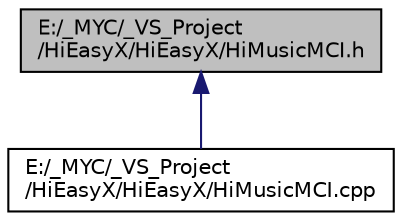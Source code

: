 digraph "E:/_MYC/_VS_Project/HiEasyX/HiEasyX/HiMusicMCI.h"
{
 // LATEX_PDF_SIZE
  edge [fontname="Helvetica",fontsize="10",labelfontname="Helvetica",labelfontsize="10"];
  node [fontname="Helvetica",fontsize="10",shape=record];
  Node1 [label="E:/_MYC/_VS_Project\l/HiEasyX/HiEasyX/HiMusicMCI.h",height=0.2,width=0.4,color="black", fillcolor="grey75", style="filled", fontcolor="black",tooltip=" "];
  Node1 -> Node2 [dir="back",color="midnightblue",fontsize="10",style="solid"];
  Node2 [label="E:/_MYC/_VS_Project\l/HiEasyX/HiEasyX/HiMusicMCI.cpp",height=0.2,width=0.4,color="black", fillcolor="white", style="filled",URL="$_hi_music_m_c_i_8cpp.html",tooltip=" "];
}
